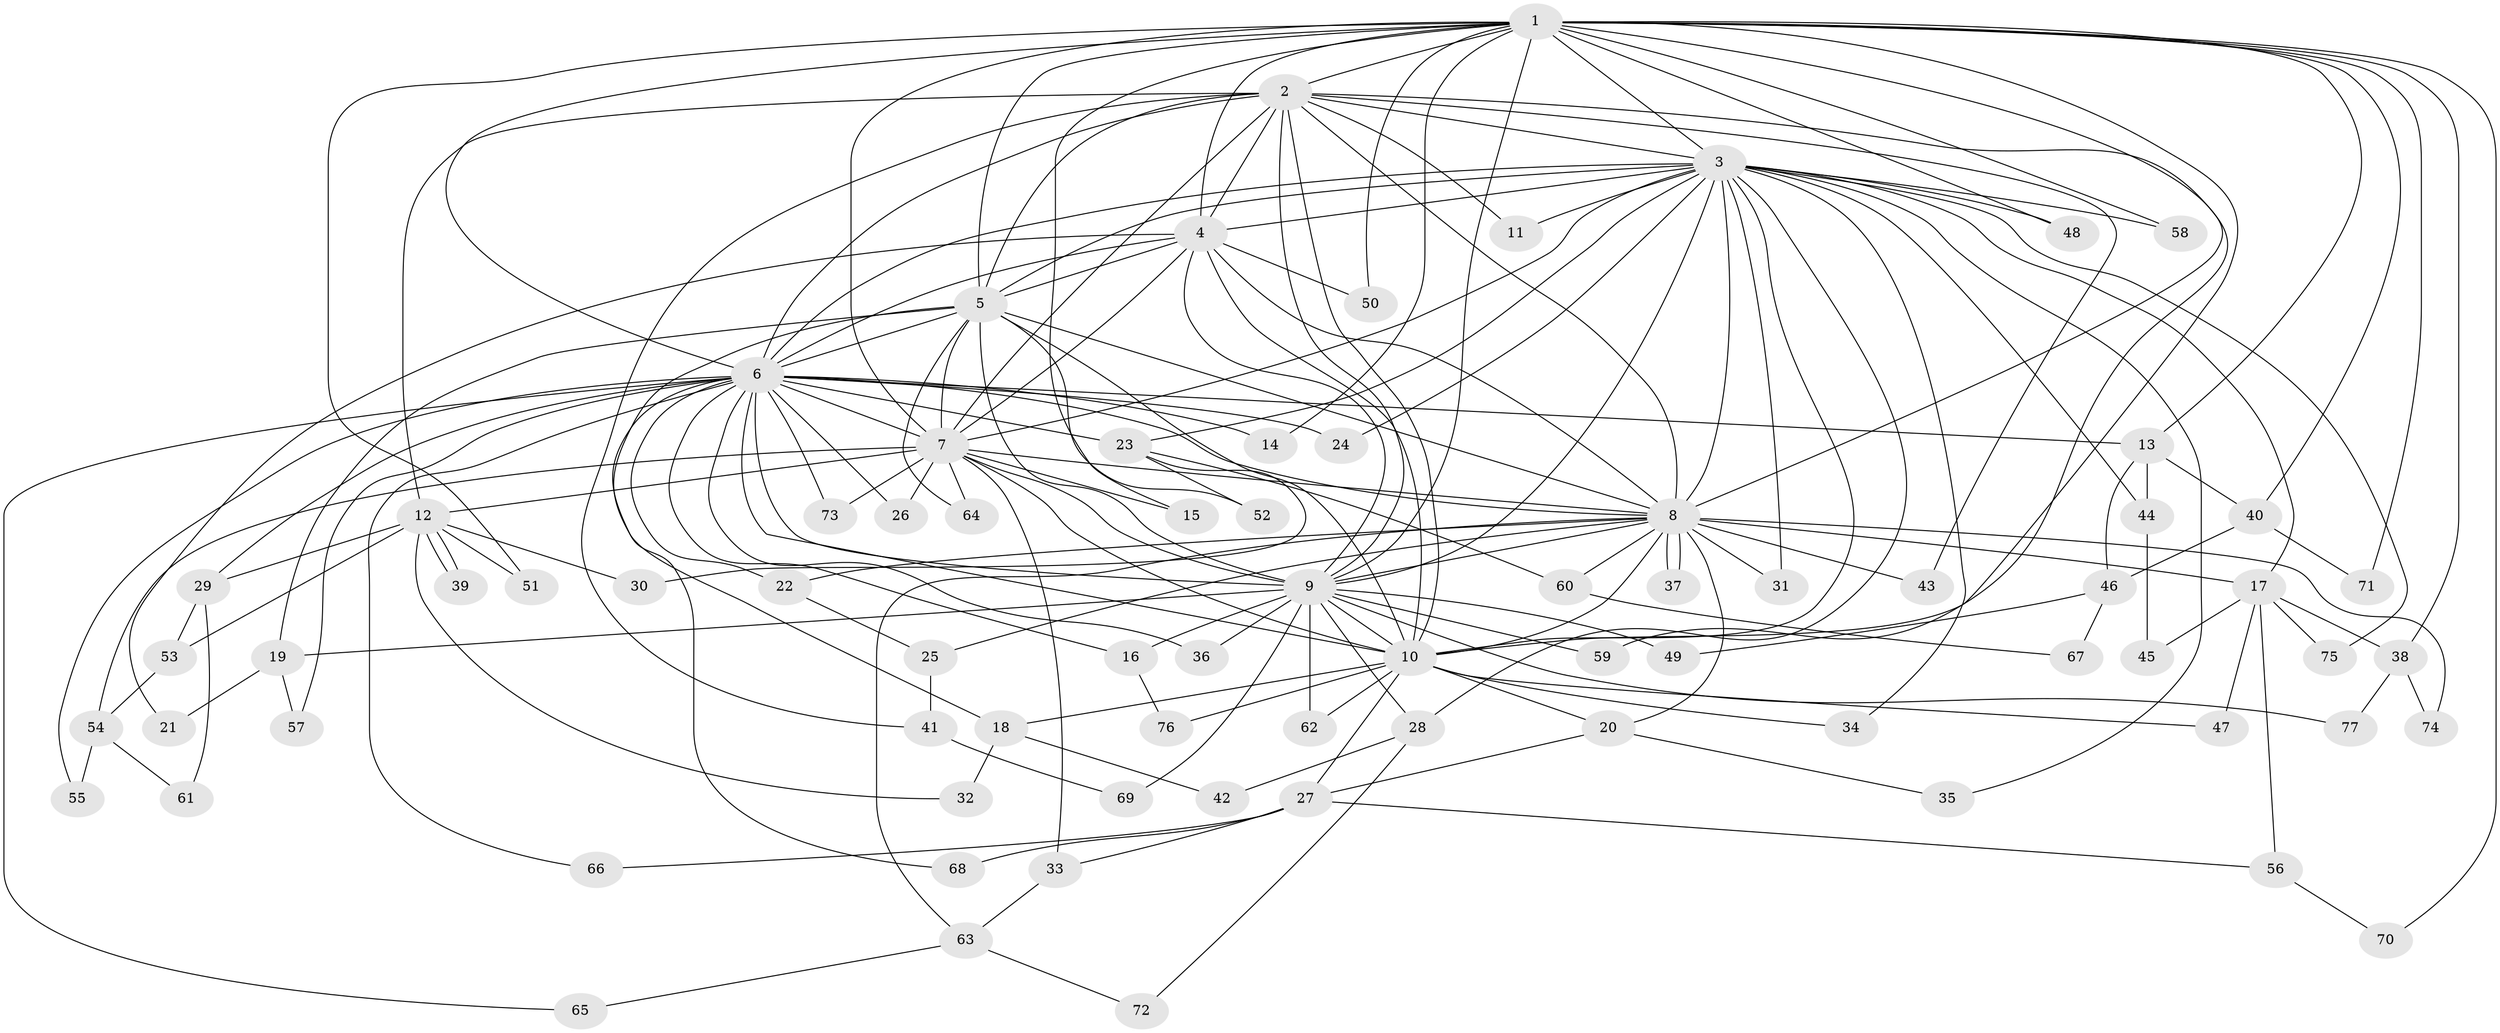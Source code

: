// Generated by graph-tools (version 1.1) at 2025/43/03/09/25 04:43:15]
// undirected, 77 vertices, 179 edges
graph export_dot {
graph [start="1"]
  node [color=gray90,style=filled];
  1;
  2;
  3;
  4;
  5;
  6;
  7;
  8;
  9;
  10;
  11;
  12;
  13;
  14;
  15;
  16;
  17;
  18;
  19;
  20;
  21;
  22;
  23;
  24;
  25;
  26;
  27;
  28;
  29;
  30;
  31;
  32;
  33;
  34;
  35;
  36;
  37;
  38;
  39;
  40;
  41;
  42;
  43;
  44;
  45;
  46;
  47;
  48;
  49;
  50;
  51;
  52;
  53;
  54;
  55;
  56;
  57;
  58;
  59;
  60;
  61;
  62;
  63;
  64;
  65;
  66;
  67;
  68;
  69;
  70;
  71;
  72;
  73;
  74;
  75;
  76;
  77;
  1 -- 2;
  1 -- 3;
  1 -- 4;
  1 -- 5;
  1 -- 6;
  1 -- 7;
  1 -- 8;
  1 -- 9;
  1 -- 10;
  1 -- 13;
  1 -- 14;
  1 -- 15;
  1 -- 38;
  1 -- 40;
  1 -- 48;
  1 -- 50;
  1 -- 51;
  1 -- 58;
  1 -- 70;
  1 -- 71;
  2 -- 3;
  2 -- 4;
  2 -- 5;
  2 -- 6;
  2 -- 7;
  2 -- 8;
  2 -- 9;
  2 -- 10;
  2 -- 11;
  2 -- 12;
  2 -- 41;
  2 -- 43;
  2 -- 59;
  3 -- 4;
  3 -- 5;
  3 -- 6;
  3 -- 7;
  3 -- 8;
  3 -- 9;
  3 -- 10;
  3 -- 11;
  3 -- 17;
  3 -- 23;
  3 -- 24;
  3 -- 28;
  3 -- 31;
  3 -- 34;
  3 -- 35;
  3 -- 44;
  3 -- 48;
  3 -- 58;
  3 -- 75;
  4 -- 5;
  4 -- 6;
  4 -- 7;
  4 -- 8;
  4 -- 9;
  4 -- 10;
  4 -- 21;
  4 -- 50;
  5 -- 6;
  5 -- 7;
  5 -- 8;
  5 -- 9;
  5 -- 10;
  5 -- 18;
  5 -- 19;
  5 -- 52;
  5 -- 64;
  6 -- 7;
  6 -- 8;
  6 -- 9;
  6 -- 10;
  6 -- 13;
  6 -- 14;
  6 -- 16;
  6 -- 22;
  6 -- 23;
  6 -- 24;
  6 -- 26;
  6 -- 29;
  6 -- 36;
  6 -- 55;
  6 -- 57;
  6 -- 65;
  6 -- 66;
  6 -- 68;
  6 -- 73;
  7 -- 8;
  7 -- 9;
  7 -- 10;
  7 -- 12;
  7 -- 15;
  7 -- 26;
  7 -- 33;
  7 -- 54;
  7 -- 64;
  7 -- 73;
  8 -- 9;
  8 -- 10;
  8 -- 17;
  8 -- 20;
  8 -- 22;
  8 -- 25;
  8 -- 31;
  8 -- 37;
  8 -- 37;
  8 -- 43;
  8 -- 60;
  8 -- 63;
  8 -- 74;
  9 -- 10;
  9 -- 16;
  9 -- 19;
  9 -- 28;
  9 -- 36;
  9 -- 49;
  9 -- 59;
  9 -- 62;
  9 -- 69;
  9 -- 77;
  10 -- 18;
  10 -- 20;
  10 -- 27;
  10 -- 34;
  10 -- 47;
  10 -- 62;
  10 -- 76;
  12 -- 29;
  12 -- 30;
  12 -- 32;
  12 -- 39;
  12 -- 39;
  12 -- 51;
  12 -- 53;
  13 -- 40;
  13 -- 44;
  13 -- 46;
  16 -- 76;
  17 -- 38;
  17 -- 45;
  17 -- 47;
  17 -- 56;
  17 -- 75;
  18 -- 32;
  18 -- 42;
  19 -- 21;
  19 -- 57;
  20 -- 27;
  20 -- 35;
  22 -- 25;
  23 -- 30;
  23 -- 52;
  23 -- 60;
  25 -- 41;
  27 -- 33;
  27 -- 56;
  27 -- 66;
  27 -- 68;
  28 -- 42;
  28 -- 72;
  29 -- 53;
  29 -- 61;
  33 -- 63;
  38 -- 74;
  38 -- 77;
  40 -- 46;
  40 -- 71;
  41 -- 69;
  44 -- 45;
  46 -- 49;
  46 -- 67;
  53 -- 54;
  54 -- 55;
  54 -- 61;
  56 -- 70;
  60 -- 67;
  63 -- 65;
  63 -- 72;
}
